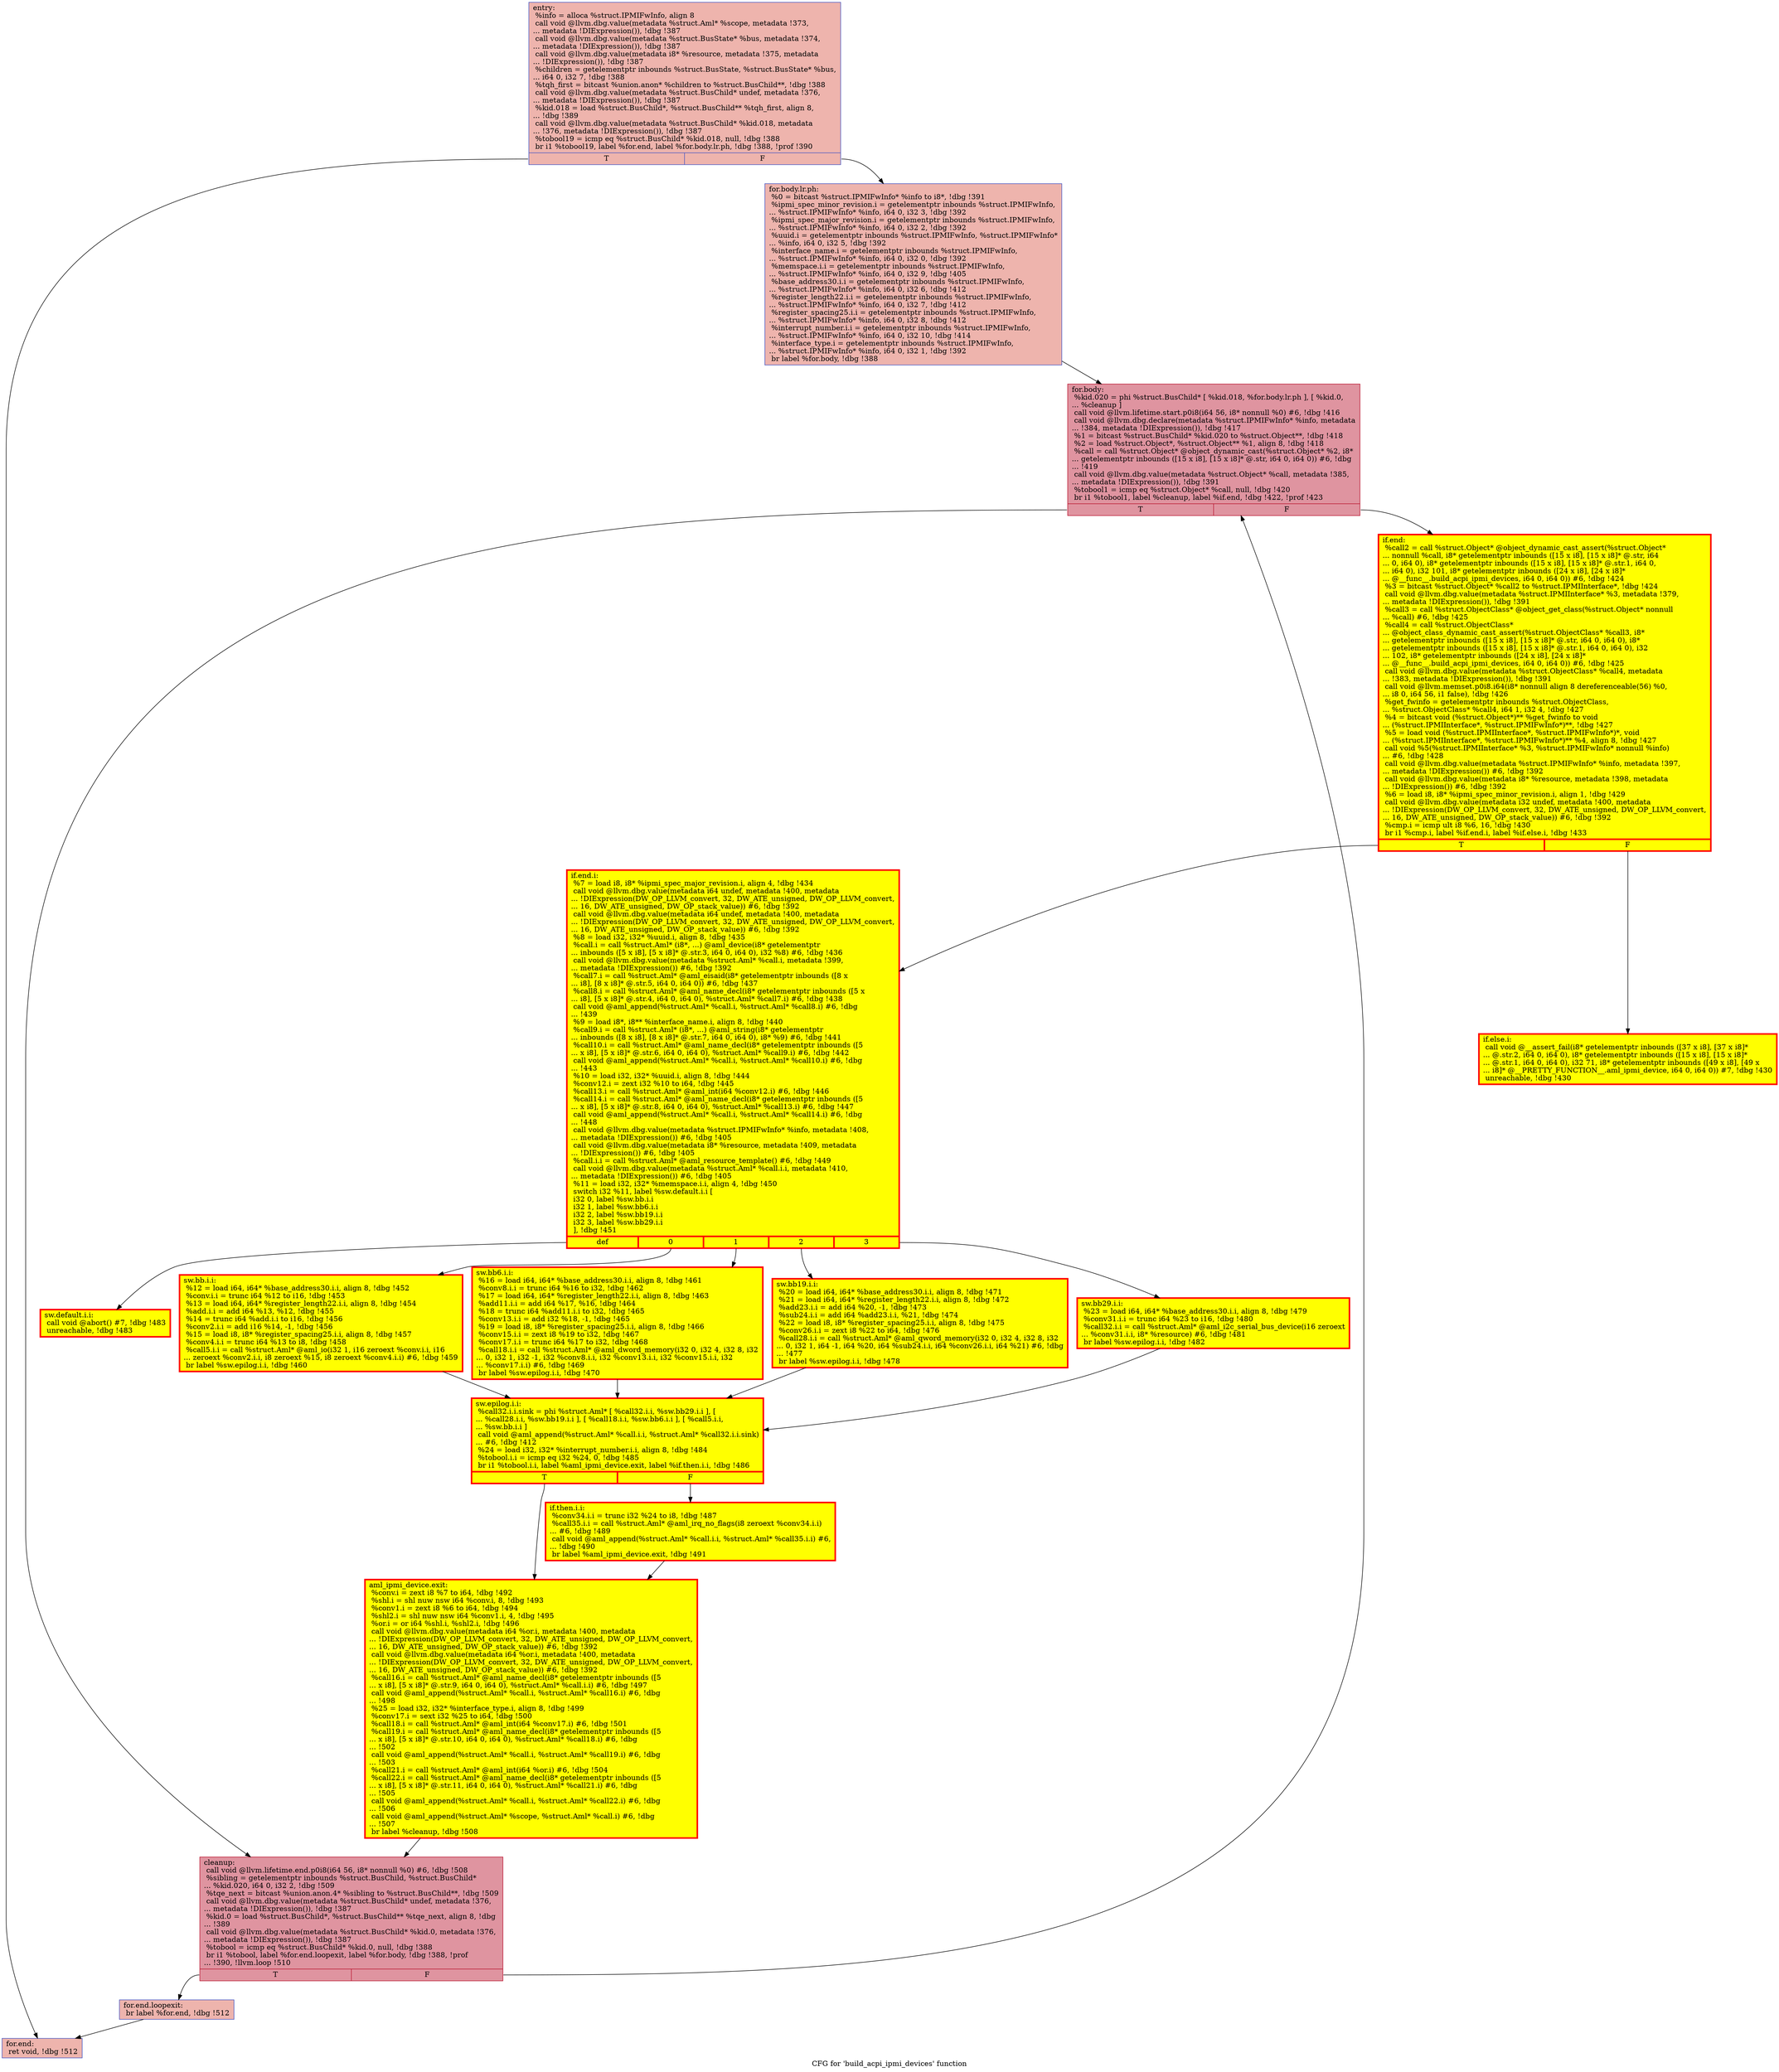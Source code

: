 digraph "CFG for 'build_acpi_ipmi_devices' function" {
	label="CFG for 'build_acpi_ipmi_devices' function";

	Node0x55defeed7da0 [shape=record,color="#3d50c3ff", style=filled, fillcolor="#d8564670",label="{entry:\l  %info = alloca %struct.IPMIFwInfo, align 8\l  call void @llvm.dbg.value(metadata %struct.Aml* %scope, metadata !373,\l... metadata !DIExpression()), !dbg !387\l  call void @llvm.dbg.value(metadata %struct.BusState* %bus, metadata !374,\l... metadata !DIExpression()), !dbg !387\l  call void @llvm.dbg.value(metadata i8* %resource, metadata !375, metadata\l... !DIExpression()), !dbg !387\l  %children = getelementptr inbounds %struct.BusState, %struct.BusState* %bus,\l... i64 0, i32 7, !dbg !388\l  %tqh_first = bitcast %union.anon* %children to %struct.BusChild**, !dbg !388\l  call void @llvm.dbg.value(metadata %struct.BusChild* undef, metadata !376,\l... metadata !DIExpression()), !dbg !387\l  %kid.018 = load %struct.BusChild*, %struct.BusChild** %tqh_first, align 8,\l... !dbg !389\l  call void @llvm.dbg.value(metadata %struct.BusChild* %kid.018, metadata\l... !376, metadata !DIExpression()), !dbg !387\l  %tobool19 = icmp eq %struct.BusChild* %kid.018, null, !dbg !388\l  br i1 %tobool19, label %for.end, label %for.body.lr.ph, !dbg !388, !prof !390\l|{<s0>T|<s1>F}}"];
	Node0x55defeed7da0:s0 -> Node0x55deff9e6bf0;
	Node0x55defeed7da0:s1 -> Node0x55deffaf5490;
	Node0x55deffaf5490 [shape=record,color="#3d50c3ff", style=filled, fillcolor="#d8564670",label="{for.body.lr.ph:                                   \l  %0 = bitcast %struct.IPMIFwInfo* %info to i8*, !dbg !391\l  %ipmi_spec_minor_revision.i = getelementptr inbounds %struct.IPMIFwInfo,\l... %struct.IPMIFwInfo* %info, i64 0, i32 3, !dbg !392\l  %ipmi_spec_major_revision.i = getelementptr inbounds %struct.IPMIFwInfo,\l... %struct.IPMIFwInfo* %info, i64 0, i32 2, !dbg !392\l  %uuid.i = getelementptr inbounds %struct.IPMIFwInfo, %struct.IPMIFwInfo*\l... %info, i64 0, i32 5, !dbg !392\l  %interface_name.i = getelementptr inbounds %struct.IPMIFwInfo,\l... %struct.IPMIFwInfo* %info, i64 0, i32 0, !dbg !392\l  %memspace.i.i = getelementptr inbounds %struct.IPMIFwInfo,\l... %struct.IPMIFwInfo* %info, i64 0, i32 9, !dbg !405\l  %base_address30.i.i = getelementptr inbounds %struct.IPMIFwInfo,\l... %struct.IPMIFwInfo* %info, i64 0, i32 6, !dbg !412\l  %register_length22.i.i = getelementptr inbounds %struct.IPMIFwInfo,\l... %struct.IPMIFwInfo* %info, i64 0, i32 7, !dbg !412\l  %register_spacing25.i.i = getelementptr inbounds %struct.IPMIFwInfo,\l... %struct.IPMIFwInfo* %info, i64 0, i32 8, !dbg !412\l  %interrupt_number.i.i = getelementptr inbounds %struct.IPMIFwInfo,\l... %struct.IPMIFwInfo* %info, i64 0, i32 10, !dbg !414\l  %interface_type.i = getelementptr inbounds %struct.IPMIFwInfo,\l... %struct.IPMIFwInfo* %info, i64 0, i32 1, !dbg !392\l  br label %for.body, !dbg !388\l}"];
	Node0x55deffaf5490 -> Node0x55deff9e7230;
	Node0x55deff9e7230 [shape=record,color="#b70d28ff", style=filled, fillcolor="#b70d2870",label="{for.body:                                         \l  %kid.020 = phi %struct.BusChild* [ %kid.018, %for.body.lr.ph ], [ %kid.0,\l... %cleanup ]\l  call void @llvm.lifetime.start.p0i8(i64 56, i8* nonnull %0) #6, !dbg !416\l  call void @llvm.dbg.declare(metadata %struct.IPMIFwInfo* %info, metadata\l... !384, metadata !DIExpression()), !dbg !417\l  %1 = bitcast %struct.BusChild* %kid.020 to %struct.Object**, !dbg !418\l  %2 = load %struct.Object*, %struct.Object** %1, align 8, !dbg !418\l  %call = call %struct.Object* @object_dynamic_cast(%struct.Object* %2, i8*\l... getelementptr inbounds ([15 x i8], [15 x i8]* @.str, i64 0, i64 0)) #6, !dbg\l... !419\l  call void @llvm.dbg.value(metadata %struct.Object* %call, metadata !385,\l... metadata !DIExpression()), !dbg !391\l  %tobool1 = icmp eq %struct.Object* %call, null, !dbg !420\l  br i1 %tobool1, label %cleanup, label %if.end, !dbg !422, !prof !423\l|{<s0>T|<s1>F}}"];
	Node0x55deff9e7230:s0 -> Node0x55deff9f3880;
	Node0x55deff9e7230:s1 -> Node0x55deff9f3560;
	Node0x55deff9f3560 [shape=record,penwidth=3.0, style="filled", color="red", fillcolor="yellow",label="{if.end:                                           \l  %call2 = call %struct.Object* @object_dynamic_cast_assert(%struct.Object*\l... nonnull %call, i8* getelementptr inbounds ([15 x i8], [15 x i8]* @.str, i64\l... 0, i64 0), i8* getelementptr inbounds ([15 x i8], [15 x i8]* @.str.1, i64 0,\l... i64 0), i32 101, i8* getelementptr inbounds ([24 x i8], [24 x i8]*\l... @__func__.build_acpi_ipmi_devices, i64 0, i64 0)) #6, !dbg !424\l  %3 = bitcast %struct.Object* %call2 to %struct.IPMIInterface*, !dbg !424\l  call void @llvm.dbg.value(metadata %struct.IPMIInterface* %3, metadata !379,\l... metadata !DIExpression()), !dbg !391\l  %call3 = call %struct.ObjectClass* @object_get_class(%struct.Object* nonnull\l... %call) #6, !dbg !425\l  %call4 = call %struct.ObjectClass*\l... @object_class_dynamic_cast_assert(%struct.ObjectClass* %call3, i8*\l... getelementptr inbounds ([15 x i8], [15 x i8]* @.str, i64 0, i64 0), i8*\l... getelementptr inbounds ([15 x i8], [15 x i8]* @.str.1, i64 0, i64 0), i32\l... 102, i8* getelementptr inbounds ([24 x i8], [24 x i8]*\l... @__func__.build_acpi_ipmi_devices, i64 0, i64 0)) #6, !dbg !425\l  call void @llvm.dbg.value(metadata %struct.ObjectClass* %call4, metadata\l... !383, metadata !DIExpression()), !dbg !391\l  call void @llvm.memset.p0i8.i64(i8* nonnull align 8 dereferenceable(56) %0,\l... i8 0, i64 56, i1 false), !dbg !426\l  %get_fwinfo = getelementptr inbounds %struct.ObjectClass,\l... %struct.ObjectClass* %call4, i64 1, i32 4, !dbg !427\l  %4 = bitcast void (%struct.Object*)** %get_fwinfo to void\l... (%struct.IPMIInterface*, %struct.IPMIFwInfo*)**, !dbg !427\l  %5 = load void (%struct.IPMIInterface*, %struct.IPMIFwInfo*)*, void\l... (%struct.IPMIInterface*, %struct.IPMIFwInfo*)** %4, align 8, !dbg !427\l  call void %5(%struct.IPMIInterface* %3, %struct.IPMIFwInfo* nonnull %info)\l... #6, !dbg !428\l  call void @llvm.dbg.value(metadata %struct.IPMIFwInfo* %info, metadata !397,\l... metadata !DIExpression()) #6, !dbg !392\l  call void @llvm.dbg.value(metadata i8* %resource, metadata !398, metadata\l... !DIExpression()) #6, !dbg !392\l  %6 = load i8, i8* %ipmi_spec_minor_revision.i, align 1, !dbg !429\l  call void @llvm.dbg.value(metadata i32 undef, metadata !400, metadata\l... !DIExpression(DW_OP_LLVM_convert, 32, DW_ATE_unsigned, DW_OP_LLVM_convert,\l... 16, DW_ATE_unsigned, DW_OP_stack_value)) #6, !dbg !392\l  %cmp.i = icmp ult i8 %6, 16, !dbg !430\l  br i1 %cmp.i, label %if.end.i, label %if.else.i, !dbg !433\l|{<s0>T|<s1>F}}"];
	Node0x55deff9f3560:s0 -> Node0x55deff9e4ec0;
	Node0x55deff9f3560:s1 -> Node0x55deff9f2ce0;
	Node0x55deff9f2ce0 [shape=record,penwidth=3.0, style="filled", color="red", fillcolor="yellow",label="{if.else.i:                                        \l  call void @__assert_fail(i8* getelementptr inbounds ([37 x i8], [37 x i8]*\l... @.str.2, i64 0, i64 0), i8* getelementptr inbounds ([15 x i8], [15 x i8]*\l... @.str.1, i64 0, i64 0), i32 71, i8* getelementptr inbounds ([49 x i8], [49 x\l... i8]* @__PRETTY_FUNCTION__.aml_ipmi_device, i64 0, i64 0)) #7, !dbg !430\l  unreachable, !dbg !430\l}"];
	Node0x55deff9e4ec0 [shape=record,penwidth=3.0, style="filled", color="red", fillcolor="yellow",label="{if.end.i:                                         \l  %7 = load i8, i8* %ipmi_spec_major_revision.i, align 4, !dbg !434\l  call void @llvm.dbg.value(metadata i64 undef, metadata !400, metadata\l... !DIExpression(DW_OP_LLVM_convert, 32, DW_ATE_unsigned, DW_OP_LLVM_convert,\l... 16, DW_ATE_unsigned, DW_OP_stack_value)) #6, !dbg !392\l  call void @llvm.dbg.value(metadata i64 undef, metadata !400, metadata\l... !DIExpression(DW_OP_LLVM_convert, 32, DW_ATE_unsigned, DW_OP_LLVM_convert,\l... 16, DW_ATE_unsigned, DW_OP_stack_value)) #6, !dbg !392\l  %8 = load i32, i32* %uuid.i, align 8, !dbg !435\l  %call.i = call %struct.Aml* (i8*, ...) @aml_device(i8* getelementptr\l... inbounds ([5 x i8], [5 x i8]* @.str.3, i64 0, i64 0), i32 %8) #6, !dbg !436\l  call void @llvm.dbg.value(metadata %struct.Aml* %call.i, metadata !399,\l... metadata !DIExpression()) #6, !dbg !392\l  %call7.i = call %struct.Aml* @aml_eisaid(i8* getelementptr inbounds ([8 x\l... i8], [8 x i8]* @.str.5, i64 0, i64 0)) #6, !dbg !437\l  %call8.i = call %struct.Aml* @aml_name_decl(i8* getelementptr inbounds ([5 x\l... i8], [5 x i8]* @.str.4, i64 0, i64 0), %struct.Aml* %call7.i) #6, !dbg !438\l  call void @aml_append(%struct.Aml* %call.i, %struct.Aml* %call8.i) #6, !dbg\l... !439\l  %9 = load i8*, i8** %interface_name.i, align 8, !dbg !440\l  %call9.i = call %struct.Aml* (i8*, ...) @aml_string(i8* getelementptr\l... inbounds ([8 x i8], [8 x i8]* @.str.7, i64 0, i64 0), i8* %9) #6, !dbg !441\l  %call10.i = call %struct.Aml* @aml_name_decl(i8* getelementptr inbounds ([5\l... x i8], [5 x i8]* @.str.6, i64 0, i64 0), %struct.Aml* %call9.i) #6, !dbg !442\l  call void @aml_append(%struct.Aml* %call.i, %struct.Aml* %call10.i) #6, !dbg\l... !443\l  %10 = load i32, i32* %uuid.i, align 8, !dbg !444\l  %conv12.i = zext i32 %10 to i64, !dbg !445\l  %call13.i = call %struct.Aml* @aml_int(i64 %conv12.i) #6, !dbg !446\l  %call14.i = call %struct.Aml* @aml_name_decl(i8* getelementptr inbounds ([5\l... x i8], [5 x i8]* @.str.8, i64 0, i64 0), %struct.Aml* %call13.i) #6, !dbg !447\l  call void @aml_append(%struct.Aml* %call.i, %struct.Aml* %call14.i) #6, !dbg\l... !448\l  call void @llvm.dbg.value(metadata %struct.IPMIFwInfo* %info, metadata !408,\l... metadata !DIExpression()) #6, !dbg !405\l  call void @llvm.dbg.value(metadata i8* %resource, metadata !409, metadata\l... !DIExpression()) #6, !dbg !405\l  %call.i.i = call %struct.Aml* @aml_resource_template() #6, !dbg !449\l  call void @llvm.dbg.value(metadata %struct.Aml* %call.i.i, metadata !410,\l... metadata !DIExpression()) #6, !dbg !405\l  %11 = load i32, i32* %memspace.i.i, align 4, !dbg !450\l  switch i32 %11, label %sw.default.i.i [\l    i32 0, label %sw.bb.i.i\l    i32 1, label %sw.bb6.i.i\l    i32 2, label %sw.bb19.i.i\l    i32 3, label %sw.bb29.i.i\l  ], !dbg !451\l|{<s0>def|<s1>0|<s2>1|<s3>2|<s4>3}}"];
	Node0x55deff9e4ec0:s0 -> Node0x55deff9f7840;
	Node0x55deff9e4ec0:s1 -> Node0x55deffadf0b0;
	Node0x55deff9e4ec0:s2 -> Node0x55deffade830;
	Node0x55deff9e4ec0:s3 -> Node0x55deffade130;
	Node0x55deff9e4ec0:s4 -> Node0x55deffadbf90;
	Node0x55deffadf0b0 [shape=record,penwidth=3.0, style="filled", color="red", fillcolor="yellow",label="{sw.bb.i.i:                                        \l  %12 = load i64, i64* %base_address30.i.i, align 8, !dbg !452\l  %conv.i.i = trunc i64 %12 to i16, !dbg !453\l  %13 = load i64, i64* %register_length22.i.i, align 8, !dbg !454\l  %add.i.i = add i64 %13, %12, !dbg !455\l  %14 = trunc i64 %add.i.i to i16, !dbg !456\l  %conv2.i.i = add i16 %14, -1, !dbg !456\l  %15 = load i8, i8* %register_spacing25.i.i, align 8, !dbg !457\l  %conv4.i.i = trunc i64 %13 to i8, !dbg !458\l  %call5.i.i = call %struct.Aml* @aml_io(i32 1, i16 zeroext %conv.i.i, i16\l... zeroext %conv2.i.i, i8 zeroext %15, i8 zeroext %conv4.i.i) #6, !dbg !459\l  br label %sw.epilog.i.i, !dbg !460\l}"];
	Node0x55deffadf0b0 -> Node0x55deffa0f620;
	Node0x55deffade830 [shape=record,penwidth=3.0, style="filled", color="red", fillcolor="yellow",label="{sw.bb6.i.i:                                       \l  %16 = load i64, i64* %base_address30.i.i, align 8, !dbg !461\l  %conv8.i.i = trunc i64 %16 to i32, !dbg !462\l  %17 = load i64, i64* %register_length22.i.i, align 8, !dbg !463\l  %add11.i.i = add i64 %17, %16, !dbg !464\l  %18 = trunc i64 %add11.i.i to i32, !dbg !465\l  %conv13.i.i = add i32 %18, -1, !dbg !465\l  %19 = load i8, i8* %register_spacing25.i.i, align 8, !dbg !466\l  %conv15.i.i = zext i8 %19 to i32, !dbg !467\l  %conv17.i.i = trunc i64 %17 to i32, !dbg !468\l  %call18.i.i = call %struct.Aml* @aml_dword_memory(i32 0, i32 4, i32 8, i32\l... 0, i32 1, i32 -1, i32 %conv8.i.i, i32 %conv13.i.i, i32 %conv15.i.i, i32\l... %conv17.i.i) #6, !dbg !469\l  br label %sw.epilog.i.i, !dbg !470\l}"];
	Node0x55deffade830 -> Node0x55deffa0f620;
	Node0x55deffade130 [shape=record,penwidth=3.0, style="filled", color="red", fillcolor="yellow",label="{sw.bb19.i.i:                                      \l  %20 = load i64, i64* %base_address30.i.i, align 8, !dbg !471\l  %21 = load i64, i64* %register_length22.i.i, align 8, !dbg !472\l  %add23.i.i = add i64 %20, -1, !dbg !473\l  %sub24.i.i = add i64 %add23.i.i, %21, !dbg !474\l  %22 = load i8, i8* %register_spacing25.i.i, align 8, !dbg !475\l  %conv26.i.i = zext i8 %22 to i64, !dbg !476\l  %call28.i.i = call %struct.Aml* @aml_qword_memory(i32 0, i32 4, i32 8, i32\l... 0, i32 1, i64 -1, i64 %20, i64 %sub24.i.i, i64 %conv26.i.i, i64 %21) #6, !dbg\l... !477\l  br label %sw.epilog.i.i, !dbg !478\l}"];
	Node0x55deffade130 -> Node0x55deffa0f620;
	Node0x55deffadbf90 [shape=record,penwidth=3.0, style="filled", color="red", fillcolor="yellow",label="{sw.bb29.i.i:                                      \l  %23 = load i64, i64* %base_address30.i.i, align 8, !dbg !479\l  %conv31.i.i = trunc i64 %23 to i16, !dbg !480\l  %call32.i.i = call %struct.Aml* @aml_i2c_serial_bus_device(i16 zeroext\l... %conv31.i.i, i8* %resource) #6, !dbg !481\l  br label %sw.epilog.i.i, !dbg !482\l}"];
	Node0x55deffadbf90 -> Node0x55deffa0f620;
	Node0x55deff9f7840 [shape=record,penwidth=3.0, style="filled", color="red", fillcolor="yellow",label="{sw.default.i.i:                                   \l  call void @abort() #7, !dbg !483\l  unreachable, !dbg !483\l}"];
	Node0x55deffa0f620 [shape=record,penwidth=3.0, style="filled", color="red", fillcolor="yellow",label="{sw.epilog.i.i:                                    \l  %call32.i.i.sink = phi %struct.Aml* [ %call32.i.i, %sw.bb29.i.i ], [\l... %call28.i.i, %sw.bb19.i.i ], [ %call18.i.i, %sw.bb6.i.i ], [ %call5.i.i,\l... %sw.bb.i.i ]\l  call void @aml_append(%struct.Aml* %call.i.i, %struct.Aml* %call32.i.i.sink)\l... #6, !dbg !412\l  %24 = load i32, i32* %interrupt_number.i.i, align 8, !dbg !484\l  %tobool.i.i = icmp eq i32 %24, 0, !dbg !485\l  br i1 %tobool.i.i, label %aml_ipmi_device.exit, label %if.then.i.i, !dbg !486\l|{<s0>T|<s1>F}}"];
	Node0x55deffa0f620:s0 -> Node0x55deff9ff350;
	Node0x55deffa0f620:s1 -> Node0x55deffa0b850;
	Node0x55deffa0b850 [shape=record,penwidth=3.0, style="filled", color="red", fillcolor="yellow",label="{if.then.i.i:                                      \l  %conv34.i.i = trunc i32 %24 to i8, !dbg !487\l  %call35.i.i = call %struct.Aml* @aml_irq_no_flags(i8 zeroext %conv34.i.i)\l... #6, !dbg !489\l  call void @aml_append(%struct.Aml* %call.i.i, %struct.Aml* %call35.i.i) #6,\l... !dbg !490\l  br label %aml_ipmi_device.exit, !dbg !491\l}"];
	Node0x55deffa0b850 -> Node0x55deff9ff350;
	Node0x55deff9ff350 [shape=record,penwidth=3.0, style="filled", color="red", fillcolor="yellow",label="{aml_ipmi_device.exit:                             \l  %conv.i = zext i8 %7 to i64, !dbg !492\l  %shl.i = shl nuw nsw i64 %conv.i, 8, !dbg !493\l  %conv1.i = zext i8 %6 to i64, !dbg !494\l  %shl2.i = shl nuw nsw i64 %conv1.i, 4, !dbg !495\l  %or.i = or i64 %shl.i, %shl2.i, !dbg !496\l  call void @llvm.dbg.value(metadata i64 %or.i, metadata !400, metadata\l... !DIExpression(DW_OP_LLVM_convert, 32, DW_ATE_unsigned, DW_OP_LLVM_convert,\l... 16, DW_ATE_unsigned, DW_OP_stack_value)) #6, !dbg !392\l  call void @llvm.dbg.value(metadata i64 %or.i, metadata !400, metadata\l... !DIExpression(DW_OP_LLVM_convert, 32, DW_ATE_unsigned, DW_OP_LLVM_convert,\l... 16, DW_ATE_unsigned, DW_OP_stack_value)) #6, !dbg !392\l  %call16.i = call %struct.Aml* @aml_name_decl(i8* getelementptr inbounds ([5\l... x i8], [5 x i8]* @.str.9, i64 0, i64 0), %struct.Aml* %call.i.i) #6, !dbg !497\l  call void @aml_append(%struct.Aml* %call.i, %struct.Aml* %call16.i) #6, !dbg\l... !498\l  %25 = load i32, i32* %interface_type.i, align 8, !dbg !499\l  %conv17.i = sext i32 %25 to i64, !dbg !500\l  %call18.i = call %struct.Aml* @aml_int(i64 %conv17.i) #6, !dbg !501\l  %call19.i = call %struct.Aml* @aml_name_decl(i8* getelementptr inbounds ([5\l... x i8], [5 x i8]* @.str.10, i64 0, i64 0), %struct.Aml* %call18.i) #6, !dbg\l... !502\l  call void @aml_append(%struct.Aml* %call.i, %struct.Aml* %call19.i) #6, !dbg\l... !503\l  %call21.i = call %struct.Aml* @aml_int(i64 %or.i) #6, !dbg !504\l  %call22.i = call %struct.Aml* @aml_name_decl(i8* getelementptr inbounds ([5\l... x i8], [5 x i8]* @.str.11, i64 0, i64 0), %struct.Aml* %call21.i) #6, !dbg\l... !505\l  call void @aml_append(%struct.Aml* %call.i, %struct.Aml* %call22.i) #6, !dbg\l... !506\l  call void @aml_append(%struct.Aml* %scope, %struct.Aml* %call.i) #6, !dbg\l... !507\l  br label %cleanup, !dbg !508\l}"];
	Node0x55deff9ff350 -> Node0x55deff9f3880;
	Node0x55deff9f3880 [shape=record,color="#b70d28ff", style=filled, fillcolor="#b70d2870",label="{cleanup:                                          \l  call void @llvm.lifetime.end.p0i8(i64 56, i8* nonnull %0) #6, !dbg !508\l  %sibling = getelementptr inbounds %struct.BusChild, %struct.BusChild*\l... %kid.020, i64 0, i32 2, !dbg !509\l  %tqe_next = bitcast %union.anon.4* %sibling to %struct.BusChild**, !dbg !509\l  call void @llvm.dbg.value(metadata %struct.BusChild* undef, metadata !376,\l... metadata !DIExpression()), !dbg !387\l  %kid.0 = load %struct.BusChild*, %struct.BusChild** %tqe_next, align 8, !dbg\l... !389\l  call void @llvm.dbg.value(metadata %struct.BusChild* %kid.0, metadata !376,\l... metadata !DIExpression()), !dbg !387\l  %tobool = icmp eq %struct.BusChild* %kid.0, null, !dbg !388\l  br i1 %tobool, label %for.end.loopexit, label %for.body, !dbg !388, !prof\l... !390, !llvm.loop !510\l|{<s0>T|<s1>F}}"];
	Node0x55deff9f3880:s0 -> Node0x55deffadf840;
	Node0x55deff9f3880:s1 -> Node0x55deff9e7230;
	Node0x55deffadf840 [shape=record,color="#3d50c3ff", style=filled, fillcolor="#d8564670",label="{for.end.loopexit:                                 \l  br label %for.end, !dbg !512\l}"];
	Node0x55deffadf840 -> Node0x55deff9e6bf0;
	Node0x55deff9e6bf0 [shape=record,color="#3d50c3ff", style=filled, fillcolor="#d8564670",label="{for.end:                                          \l  ret void, !dbg !512\l}"];
}
